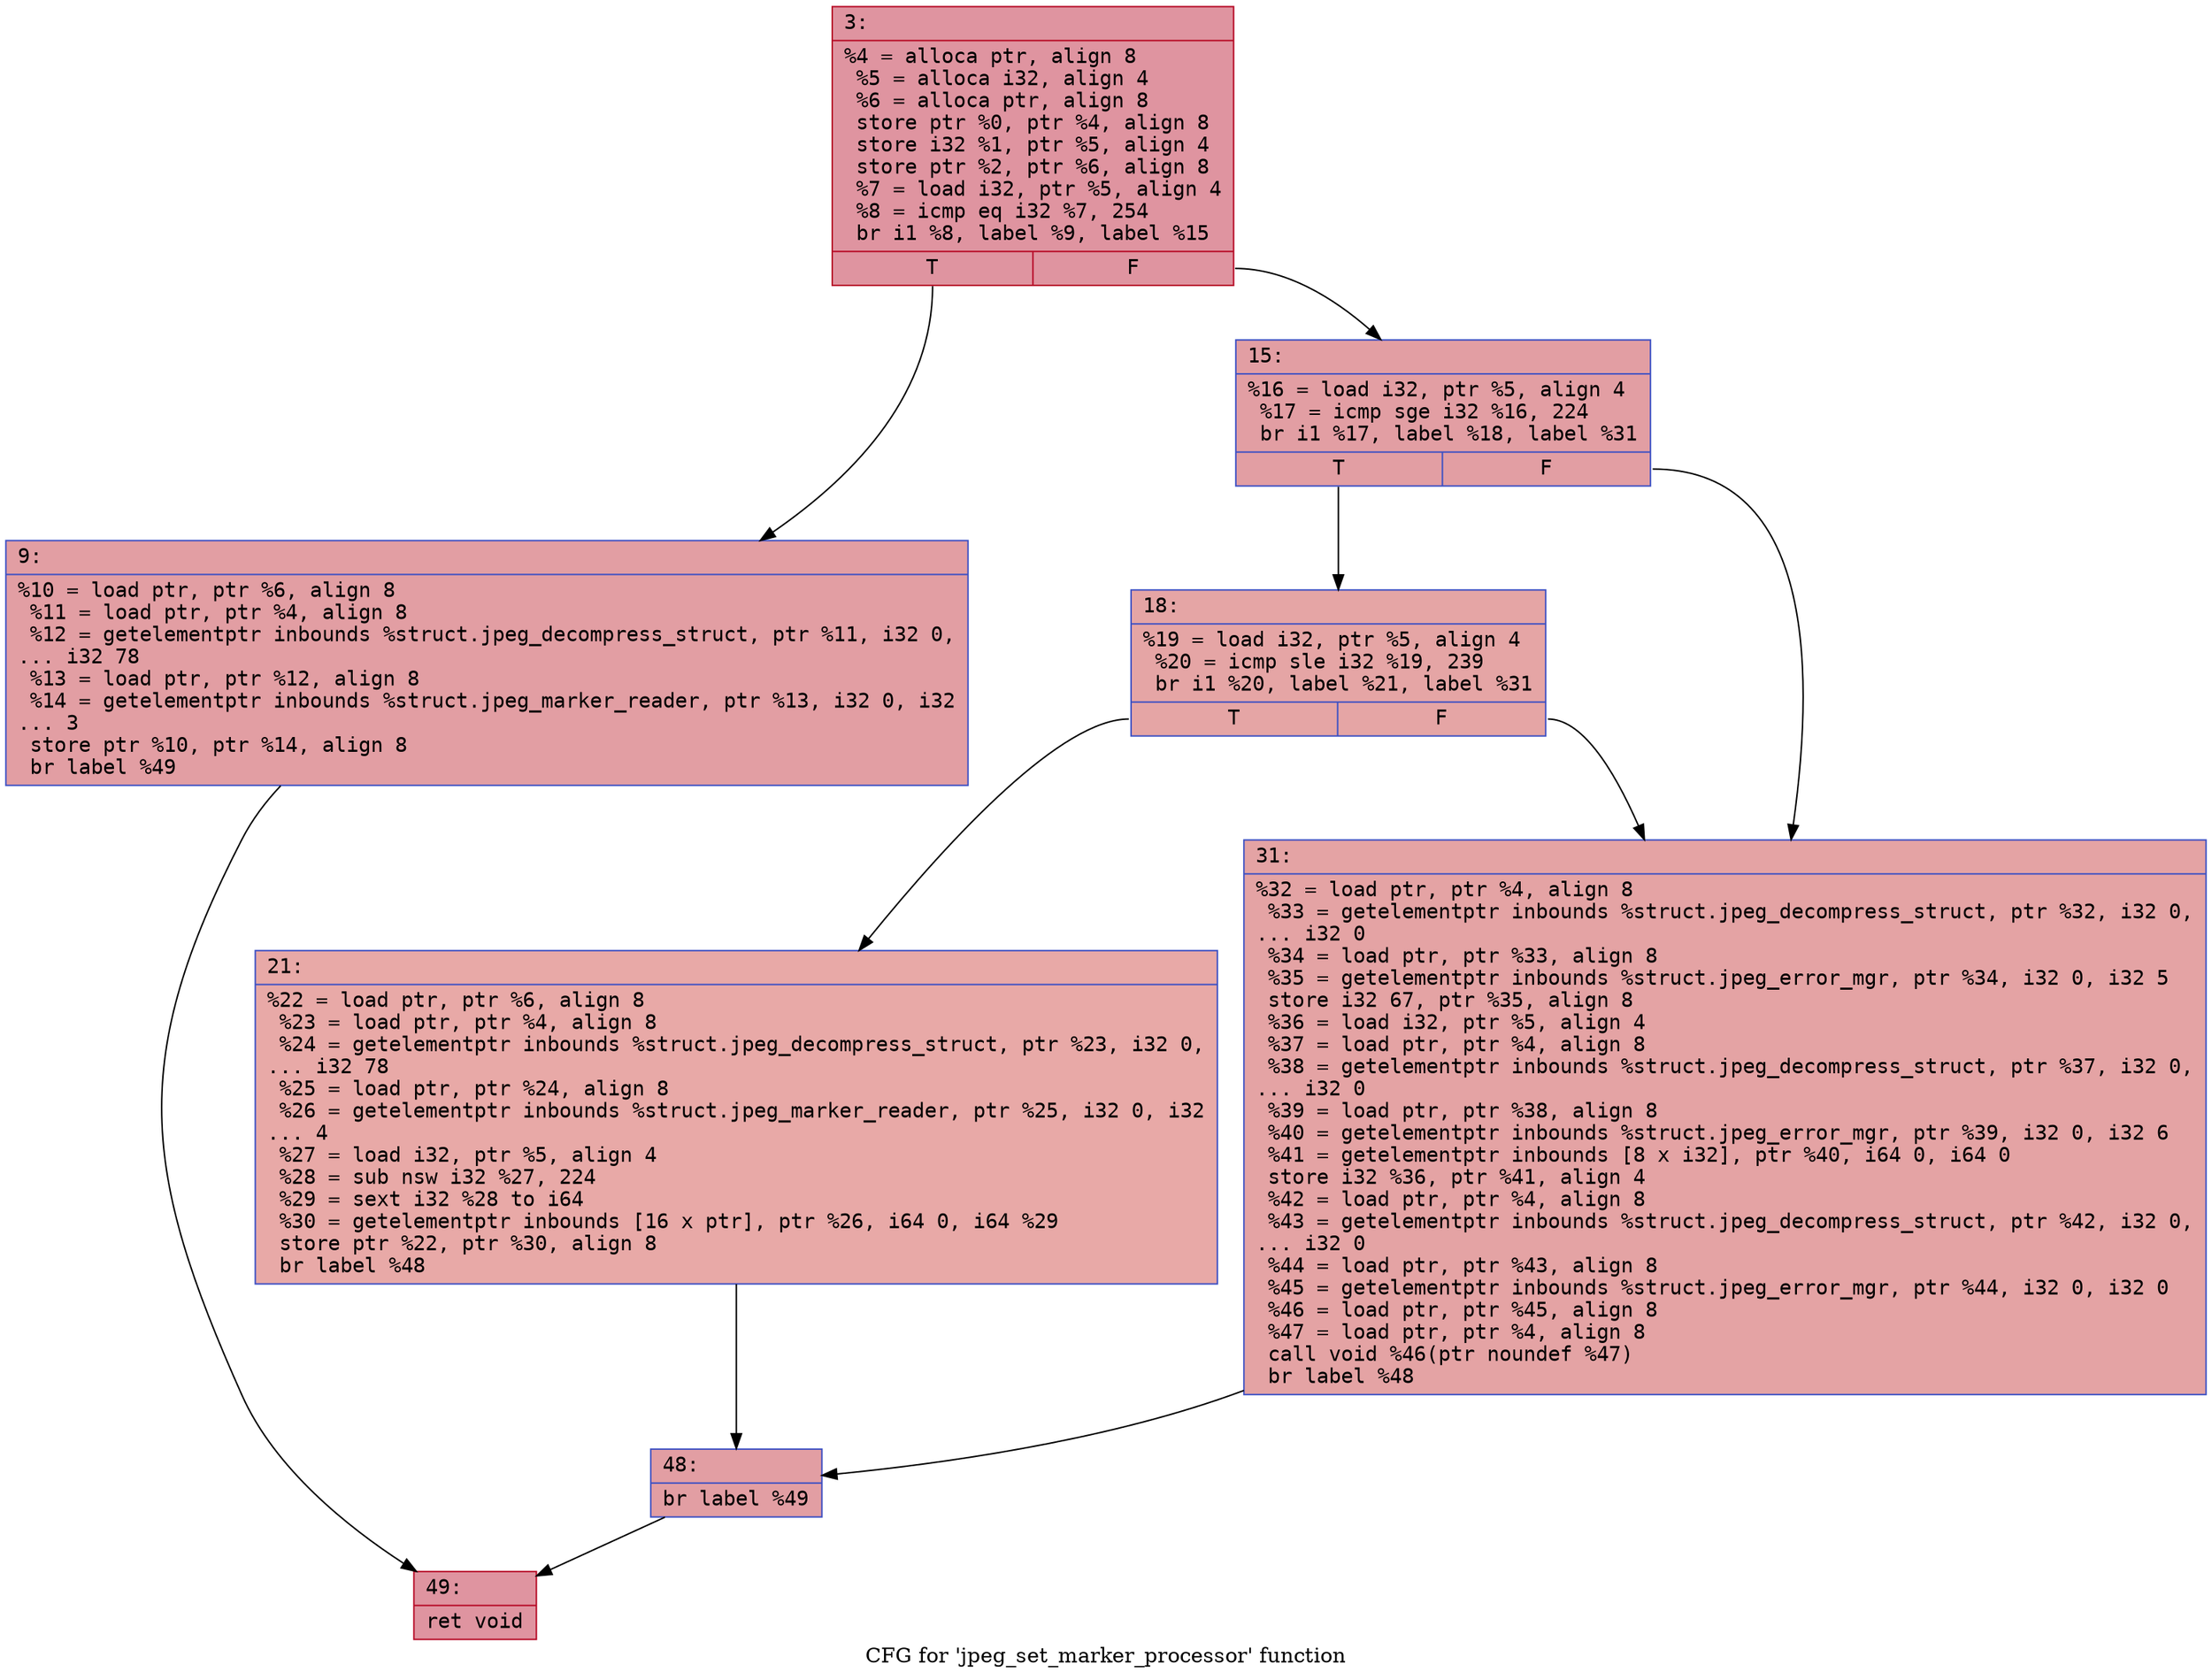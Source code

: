 digraph "CFG for 'jpeg_set_marker_processor' function" {
	label="CFG for 'jpeg_set_marker_processor' function";

	Node0x600003f72490 [shape=record,color="#b70d28ff", style=filled, fillcolor="#b70d2870" fontname="Courier",label="{3:\l|  %4 = alloca ptr, align 8\l  %5 = alloca i32, align 4\l  %6 = alloca ptr, align 8\l  store ptr %0, ptr %4, align 8\l  store i32 %1, ptr %5, align 4\l  store ptr %2, ptr %6, align 8\l  %7 = load i32, ptr %5, align 4\l  %8 = icmp eq i32 %7, 254\l  br i1 %8, label %9, label %15\l|{<s0>T|<s1>F}}"];
	Node0x600003f72490:s0 -> Node0x600003f724e0[tooltip="3 -> 9\nProbability 50.00%" ];
	Node0x600003f72490:s1 -> Node0x600003f72530[tooltip="3 -> 15\nProbability 50.00%" ];
	Node0x600003f724e0 [shape=record,color="#3d50c3ff", style=filled, fillcolor="#be242e70" fontname="Courier",label="{9:\l|  %10 = load ptr, ptr %6, align 8\l  %11 = load ptr, ptr %4, align 8\l  %12 = getelementptr inbounds %struct.jpeg_decompress_struct, ptr %11, i32 0,\l... i32 78\l  %13 = load ptr, ptr %12, align 8\l  %14 = getelementptr inbounds %struct.jpeg_marker_reader, ptr %13, i32 0, i32\l... 3\l  store ptr %10, ptr %14, align 8\l  br label %49\l}"];
	Node0x600003f724e0 -> Node0x600003f726c0[tooltip="9 -> 49\nProbability 100.00%" ];
	Node0x600003f72530 [shape=record,color="#3d50c3ff", style=filled, fillcolor="#be242e70" fontname="Courier",label="{15:\l|  %16 = load i32, ptr %5, align 4\l  %17 = icmp sge i32 %16, 224\l  br i1 %17, label %18, label %31\l|{<s0>T|<s1>F}}"];
	Node0x600003f72530:s0 -> Node0x600003f72580[tooltip="15 -> 18\nProbability 50.00%" ];
	Node0x600003f72530:s1 -> Node0x600003f72620[tooltip="15 -> 31\nProbability 50.00%" ];
	Node0x600003f72580 [shape=record,color="#3d50c3ff", style=filled, fillcolor="#c5333470" fontname="Courier",label="{18:\l|  %19 = load i32, ptr %5, align 4\l  %20 = icmp sle i32 %19, 239\l  br i1 %20, label %21, label %31\l|{<s0>T|<s1>F}}"];
	Node0x600003f72580:s0 -> Node0x600003f725d0[tooltip="18 -> 21\nProbability 50.00%" ];
	Node0x600003f72580:s1 -> Node0x600003f72620[tooltip="18 -> 31\nProbability 50.00%" ];
	Node0x600003f725d0 [shape=record,color="#3d50c3ff", style=filled, fillcolor="#ca3b3770" fontname="Courier",label="{21:\l|  %22 = load ptr, ptr %6, align 8\l  %23 = load ptr, ptr %4, align 8\l  %24 = getelementptr inbounds %struct.jpeg_decompress_struct, ptr %23, i32 0,\l... i32 78\l  %25 = load ptr, ptr %24, align 8\l  %26 = getelementptr inbounds %struct.jpeg_marker_reader, ptr %25, i32 0, i32\l... 4\l  %27 = load i32, ptr %5, align 4\l  %28 = sub nsw i32 %27, 224\l  %29 = sext i32 %28 to i64\l  %30 = getelementptr inbounds [16 x ptr], ptr %26, i64 0, i64 %29\l  store ptr %22, ptr %30, align 8\l  br label %48\l}"];
	Node0x600003f725d0 -> Node0x600003f72670[tooltip="21 -> 48\nProbability 100.00%" ];
	Node0x600003f72620 [shape=record,color="#3d50c3ff", style=filled, fillcolor="#c32e3170" fontname="Courier",label="{31:\l|  %32 = load ptr, ptr %4, align 8\l  %33 = getelementptr inbounds %struct.jpeg_decompress_struct, ptr %32, i32 0,\l... i32 0\l  %34 = load ptr, ptr %33, align 8\l  %35 = getelementptr inbounds %struct.jpeg_error_mgr, ptr %34, i32 0, i32 5\l  store i32 67, ptr %35, align 8\l  %36 = load i32, ptr %5, align 4\l  %37 = load ptr, ptr %4, align 8\l  %38 = getelementptr inbounds %struct.jpeg_decompress_struct, ptr %37, i32 0,\l... i32 0\l  %39 = load ptr, ptr %38, align 8\l  %40 = getelementptr inbounds %struct.jpeg_error_mgr, ptr %39, i32 0, i32 6\l  %41 = getelementptr inbounds [8 x i32], ptr %40, i64 0, i64 0\l  store i32 %36, ptr %41, align 4\l  %42 = load ptr, ptr %4, align 8\l  %43 = getelementptr inbounds %struct.jpeg_decompress_struct, ptr %42, i32 0,\l... i32 0\l  %44 = load ptr, ptr %43, align 8\l  %45 = getelementptr inbounds %struct.jpeg_error_mgr, ptr %44, i32 0, i32 0\l  %46 = load ptr, ptr %45, align 8\l  %47 = load ptr, ptr %4, align 8\l  call void %46(ptr noundef %47)\l  br label %48\l}"];
	Node0x600003f72620 -> Node0x600003f72670[tooltip="31 -> 48\nProbability 100.00%" ];
	Node0x600003f72670 [shape=record,color="#3d50c3ff", style=filled, fillcolor="#be242e70" fontname="Courier",label="{48:\l|  br label %49\l}"];
	Node0x600003f72670 -> Node0x600003f726c0[tooltip="48 -> 49\nProbability 100.00%" ];
	Node0x600003f726c0 [shape=record,color="#b70d28ff", style=filled, fillcolor="#b70d2870" fontname="Courier",label="{49:\l|  ret void\l}"];
}

